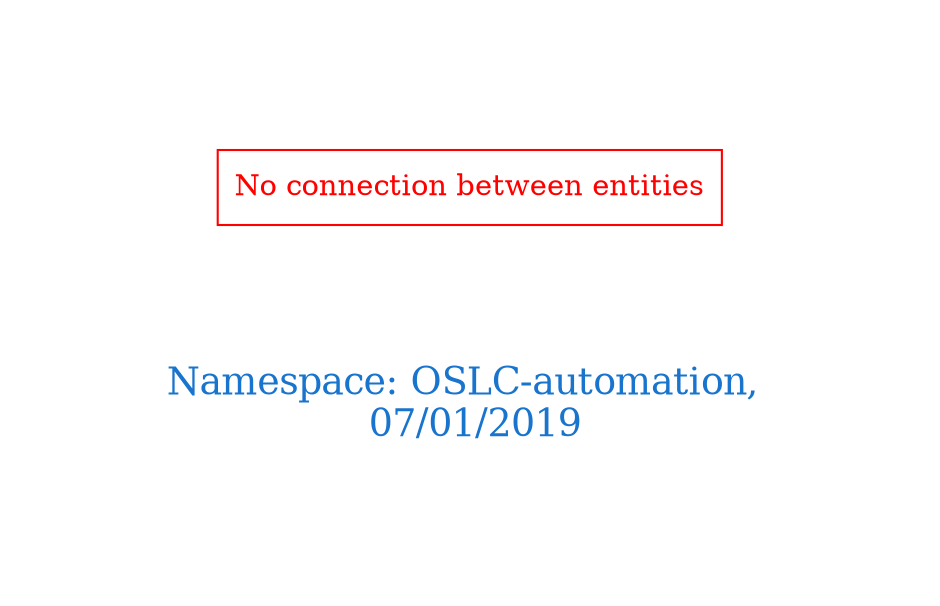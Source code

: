digraph OGIT_ontology {
 graph [ rankdir= LR,pad=1 
fontsize = 18,
fontcolor= dodgerblue3,label = "\n\n\nNamespace: OSLC-automation, \n 07/01/2019"];
node[shape=polygon];
edge [  color="gray81"];

"No connection between entities" [fontcolor = "red",color="red", shape="polygon"]
}
